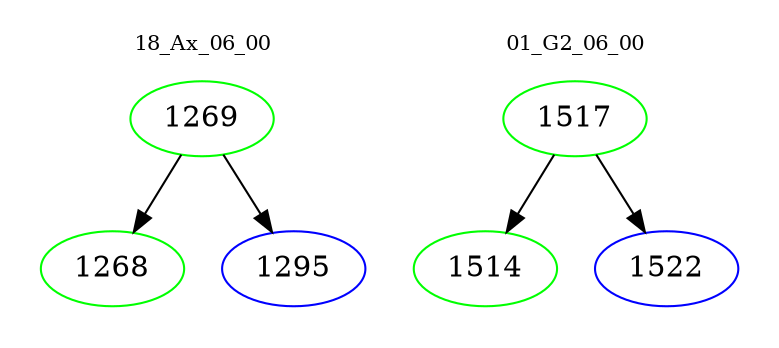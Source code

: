 digraph{
subgraph cluster_0 {
color = white
label = "18_Ax_06_00";
fontsize=10;
T0_1269 [label="1269", color="green"]
T0_1269 -> T0_1268 [color="black"]
T0_1268 [label="1268", color="green"]
T0_1269 -> T0_1295 [color="black"]
T0_1295 [label="1295", color="blue"]
}
subgraph cluster_1 {
color = white
label = "01_G2_06_00";
fontsize=10;
T1_1517 [label="1517", color="green"]
T1_1517 -> T1_1514 [color="black"]
T1_1514 [label="1514", color="green"]
T1_1517 -> T1_1522 [color="black"]
T1_1522 [label="1522", color="blue"]
}
}
